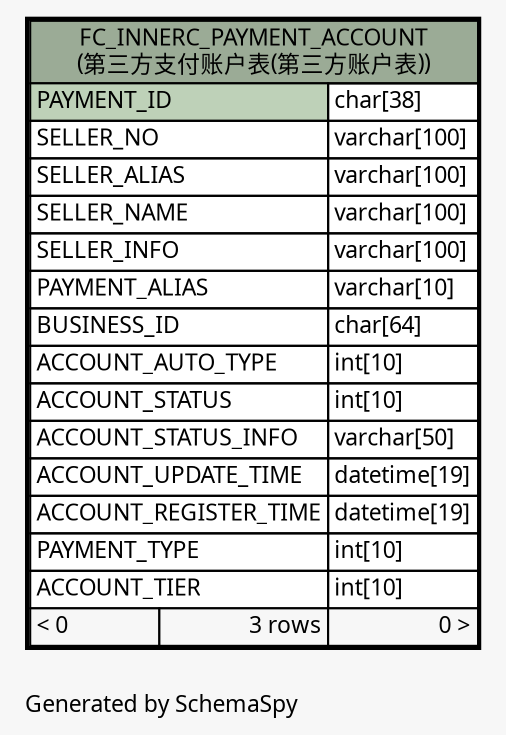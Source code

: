 // dot 2.26.0 on Linux 2.6.32-504.8.1.el6.x86_64
// SchemaSpy rev Unknown
digraph "oneDegreeRelationshipsDiagram" {
  graph [
    rankdir="RL"
    bgcolor="#f7f7f7"
    label="\nGenerated by SchemaSpy"
    labeljust="l"
    nodesep="0.18"
    ranksep="0.46"
    fontname="Microsoft YaHei"
    fontsize="11"
  ];
  node [
    fontname="Microsoft YaHei"
    fontsize="11"
    shape="plaintext"
  ];
  edge [
    arrowsize="0.8"
  ];
  "FC_INNERC_PAYMENT_ACCOUNT" [
    label=<
    <TABLE BORDER="2" CELLBORDER="1" CELLSPACING="0" BGCOLOR="#ffffff">
      <TR><TD COLSPAN="3" BGCOLOR="#9bab96" ALIGN="CENTER">FC_INNERC_PAYMENT_ACCOUNT<br/>(第三方支付账户表(第三方账户表))</TD></TR>
      <TR><TD PORT="PAYMENT_ID" COLSPAN="2" BGCOLOR="#bed1b8" ALIGN="LEFT">PAYMENT_ID</TD><TD PORT="PAYMENT_ID.type" ALIGN="LEFT">char[38]</TD></TR>
      <TR><TD PORT="SELLER_NO" COLSPAN="2" ALIGN="LEFT">SELLER_NO</TD><TD PORT="SELLER_NO.type" ALIGN="LEFT">varchar[100]</TD></TR>
      <TR><TD PORT="SELLER_ALIAS" COLSPAN="2" ALIGN="LEFT">SELLER_ALIAS</TD><TD PORT="SELLER_ALIAS.type" ALIGN="LEFT">varchar[100]</TD></TR>
      <TR><TD PORT="SELLER_NAME" COLSPAN="2" ALIGN="LEFT">SELLER_NAME</TD><TD PORT="SELLER_NAME.type" ALIGN="LEFT">varchar[100]</TD></TR>
      <TR><TD PORT="SELLER_INFO" COLSPAN="2" ALIGN="LEFT">SELLER_INFO</TD><TD PORT="SELLER_INFO.type" ALIGN="LEFT">varchar[100]</TD></TR>
      <TR><TD PORT="PAYMENT_ALIAS" COLSPAN="2" ALIGN="LEFT">PAYMENT_ALIAS</TD><TD PORT="PAYMENT_ALIAS.type" ALIGN="LEFT">varchar[10]</TD></TR>
      <TR><TD PORT="BUSINESS_ID" COLSPAN="2" ALIGN="LEFT">BUSINESS_ID</TD><TD PORT="BUSINESS_ID.type" ALIGN="LEFT">char[64]</TD></TR>
      <TR><TD PORT="ACCOUNT_AUTO_TYPE" COLSPAN="2" ALIGN="LEFT">ACCOUNT_AUTO_TYPE</TD><TD PORT="ACCOUNT_AUTO_TYPE.type" ALIGN="LEFT">int[10]</TD></TR>
      <TR><TD PORT="ACCOUNT_STATUS" COLSPAN="2" ALIGN="LEFT">ACCOUNT_STATUS</TD><TD PORT="ACCOUNT_STATUS.type" ALIGN="LEFT">int[10]</TD></TR>
      <TR><TD PORT="ACCOUNT_STATUS_INFO" COLSPAN="2" ALIGN="LEFT">ACCOUNT_STATUS_INFO</TD><TD PORT="ACCOUNT_STATUS_INFO.type" ALIGN="LEFT">varchar[50]</TD></TR>
      <TR><TD PORT="ACCOUNT_UPDATE_TIME" COLSPAN="2" ALIGN="LEFT">ACCOUNT_UPDATE_TIME</TD><TD PORT="ACCOUNT_UPDATE_TIME.type" ALIGN="LEFT">datetime[19]</TD></TR>
      <TR><TD PORT="ACCOUNT_REGISTER_TIME" COLSPAN="2" ALIGN="LEFT">ACCOUNT_REGISTER_TIME</TD><TD PORT="ACCOUNT_REGISTER_TIME.type" ALIGN="LEFT">datetime[19]</TD></TR>
      <TR><TD PORT="PAYMENT_TYPE" COLSPAN="2" ALIGN="LEFT">PAYMENT_TYPE</TD><TD PORT="PAYMENT_TYPE.type" ALIGN="LEFT">int[10]</TD></TR>
      <TR><TD PORT="ACCOUNT_TIER" COLSPAN="2" ALIGN="LEFT">ACCOUNT_TIER</TD><TD PORT="ACCOUNT_TIER.type" ALIGN="LEFT">int[10]</TD></TR>
      <TR><TD ALIGN="LEFT" BGCOLOR="#f7f7f7">&lt; 0</TD><TD ALIGN="RIGHT" BGCOLOR="#f7f7f7">3 rows</TD><TD ALIGN="RIGHT" BGCOLOR="#f7f7f7">0 &gt;</TD></TR>
    </TABLE>>
    URL="FC_INNERC_PAYMENT_ACCOUNT.html"
    tooltip="FC_INNERC_PAYMENT_ACCOUNT"
  ];
}
